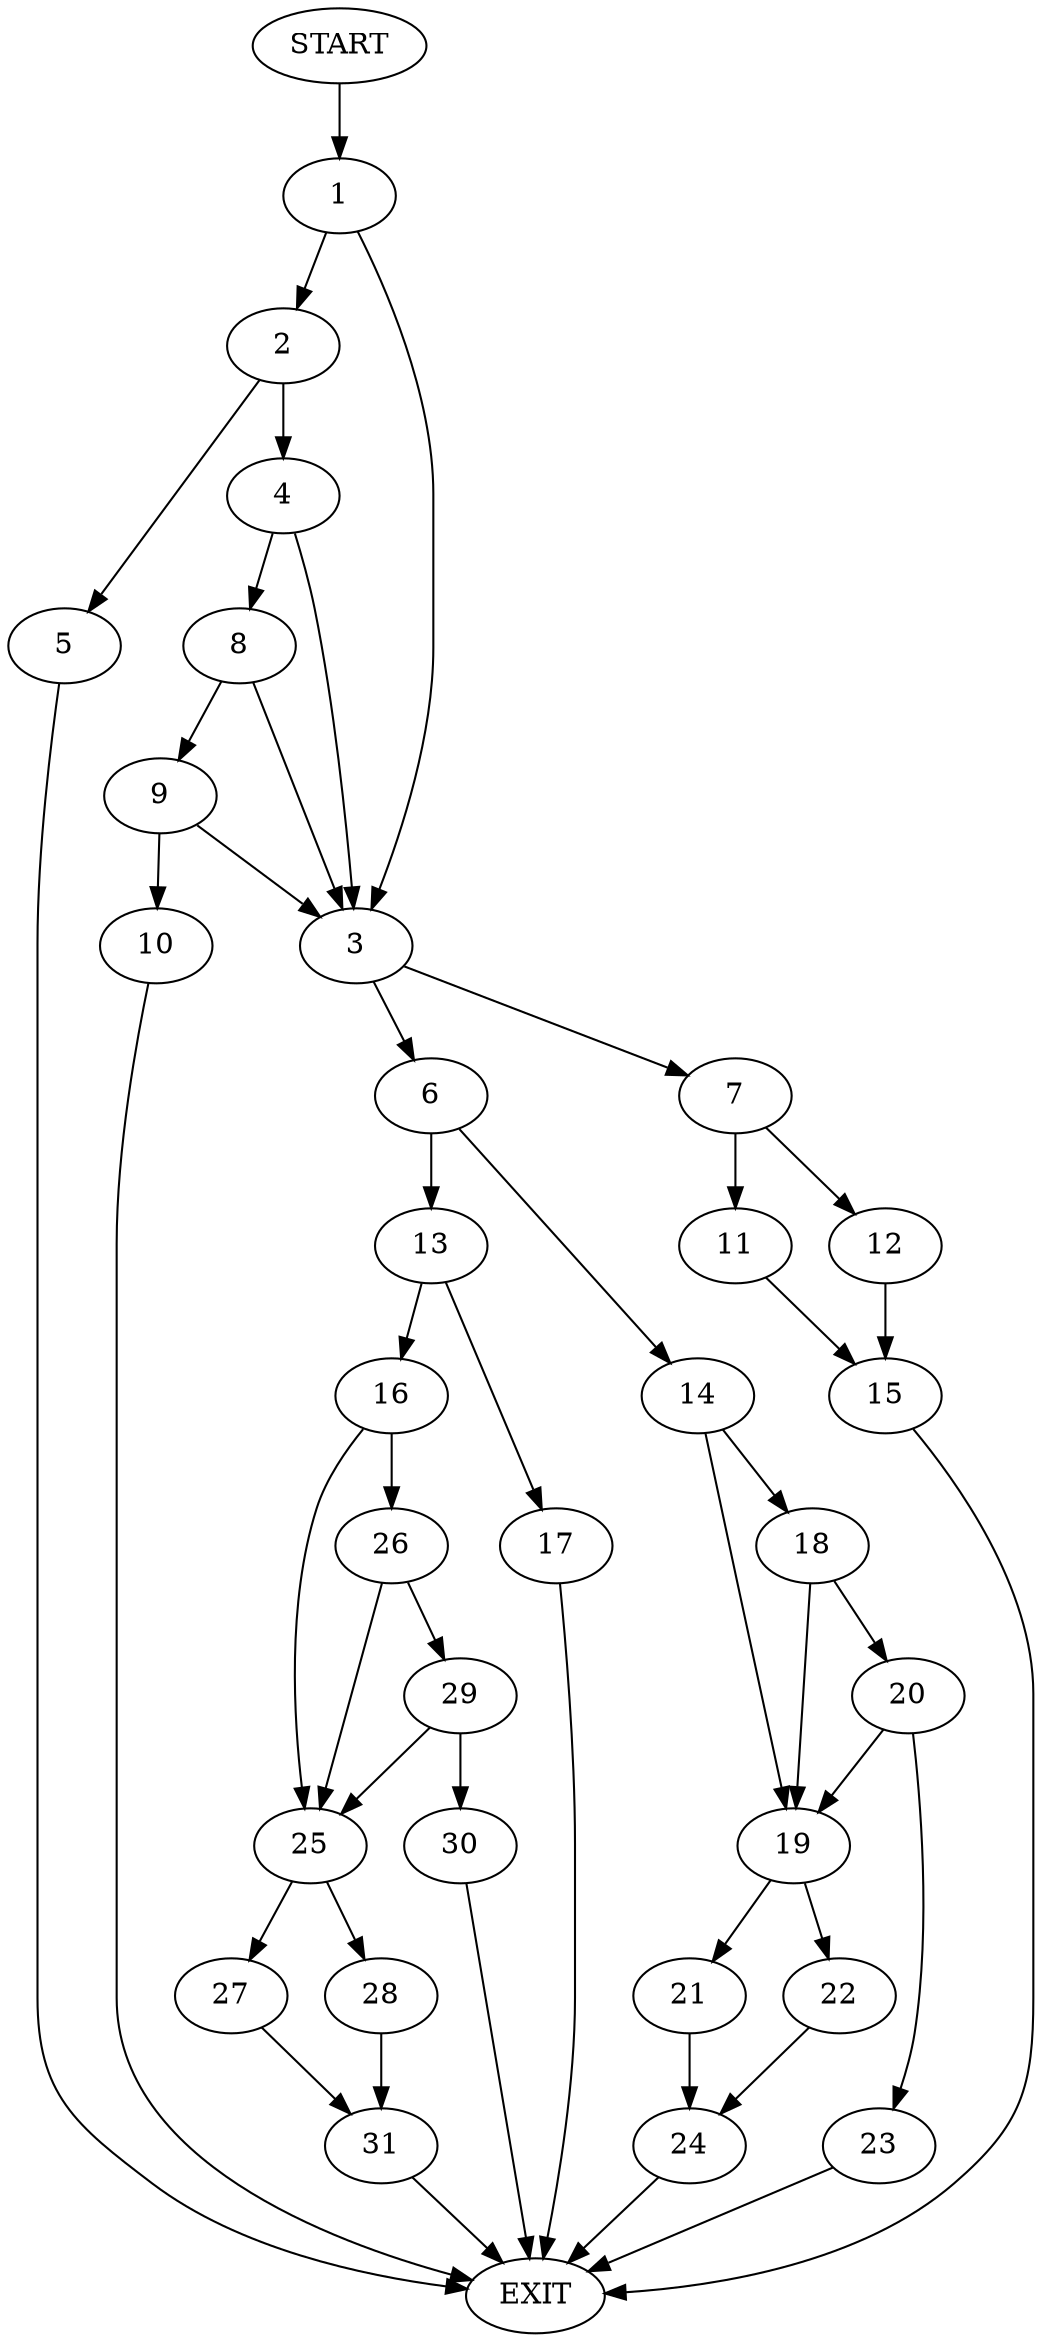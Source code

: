 digraph {
0 [label="START"]
32 [label="EXIT"]
0 -> 1
1 -> 2
1 -> 3
2 -> 4
2 -> 5
3 -> 6
3 -> 7
5 -> 32
4 -> 8
4 -> 3
8 -> 9
8 -> 3
9 -> 10
9 -> 3
10 -> 32
7 -> 11
7 -> 12
6 -> 13
6 -> 14
12 -> 15
11 -> 15
15 -> 32
13 -> 16
13 -> 17
14 -> 18
14 -> 19
18 -> 19
18 -> 20
19 -> 21
19 -> 22
20 -> 23
20 -> 19
23 -> 32
21 -> 24
22 -> 24
24 -> 32
17 -> 32
16 -> 25
16 -> 26
25 -> 27
25 -> 28
26 -> 29
26 -> 25
29 -> 30
29 -> 25
30 -> 32
28 -> 31
27 -> 31
31 -> 32
}
